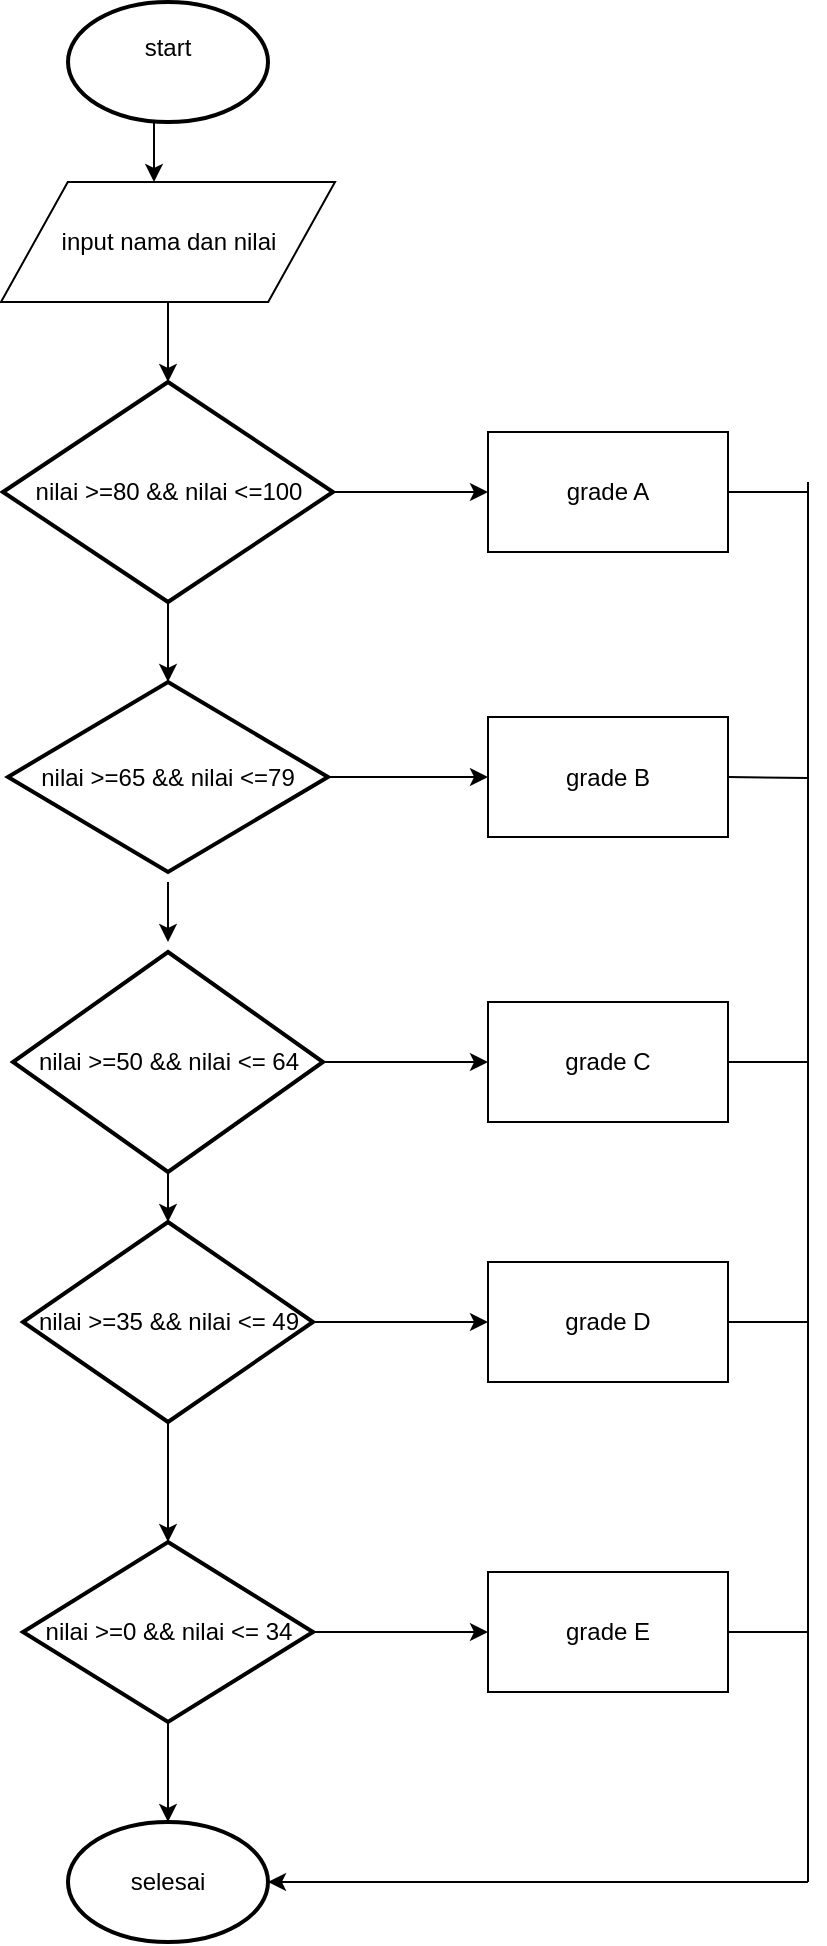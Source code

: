 <mxfile version="11.2.2" type="device" pages="1"><diagram id="LHieZW33ObX1gMl05bLh" name="Page-1"><mxGraphModel dx="868" dy="520" grid="1" gridSize="10" guides="1" tooltips="1" connect="1" arrows="1" fold="1" page="1" pageScale="1" pageWidth="850" pageHeight="1100" math="0" shadow="0"><root><mxCell id="0"/><mxCell id="1" parent="0"/><mxCell id="m47HypFHcZNDwoDgEsVN-2" value="&lt;div&gt;start&lt;/div&gt;&lt;div&gt;&lt;br&gt;&lt;/div&gt;" style="strokeWidth=2;html=1;shape=mxgraph.flowchart.start_1;whiteSpace=wrap;" vertex="1" parent="1"><mxGeometry x="350" y="20" width="100" height="60" as="geometry"/></mxCell><mxCell id="m47HypFHcZNDwoDgEsVN-5" value="" style="endArrow=classic;html=1;exitX=0.43;exitY=1;exitDx=0;exitDy=0;exitPerimeter=0;entryX=0.53;entryY=0;entryDx=0;entryDy=0;entryPerimeter=0;" edge="1" parent="1" source="m47HypFHcZNDwoDgEsVN-2"><mxGeometry width="50" height="50" relative="1" as="geometry"><mxPoint x="240" y="120" as="sourcePoint"/><mxPoint x="393" y="110" as="targetPoint"/></mxGeometry></mxCell><mxCell id="m47HypFHcZNDwoDgEsVN-6" value="nilai &amp;gt;=80 &amp;amp;&amp;amp; nilai &amp;lt;=100" style="strokeWidth=2;html=1;shape=mxgraph.flowchart.decision;whiteSpace=wrap;" vertex="1" parent="1"><mxGeometry x="317.5" y="210" width="165" height="110" as="geometry"/></mxCell><mxCell id="m47HypFHcZNDwoDgEsVN-8" value="nilai &amp;gt;=65 &amp;amp;&amp;amp; nilai &amp;lt;=79" style="strokeWidth=2;html=1;shape=mxgraph.flowchart.decision;whiteSpace=wrap;" vertex="1" parent="1"><mxGeometry x="320" y="360" width="160" height="95" as="geometry"/></mxCell><mxCell id="m47HypFHcZNDwoDgEsVN-9" value="nilai &amp;gt;=50 &amp;amp;&amp;amp; nilai &amp;lt;= 64" style="strokeWidth=2;html=1;shape=mxgraph.flowchart.decision;whiteSpace=wrap;" vertex="1" parent="1"><mxGeometry x="322.5" y="495" width="155" height="110" as="geometry"/></mxCell><mxCell id="m47HypFHcZNDwoDgEsVN-10" value="nilai &amp;gt;=35 &amp;amp;&amp;amp; nilai &amp;lt;= 49" style="strokeWidth=2;html=1;shape=mxgraph.flowchart.decision;whiteSpace=wrap;" vertex="1" parent="1"><mxGeometry x="327.5" y="630" width="145" height="100" as="geometry"/></mxCell><mxCell id="m47HypFHcZNDwoDgEsVN-11" value="nilai &amp;gt;=0 &amp;amp;&amp;amp; nilai &amp;lt;= 34" style="strokeWidth=2;html=1;shape=mxgraph.flowchart.decision;whiteSpace=wrap;" vertex="1" parent="1"><mxGeometry x="327.5" y="790" width="145" height="90" as="geometry"/></mxCell><mxCell id="m47HypFHcZNDwoDgEsVN-16" value="" style="endArrow=classic;html=1;" edge="1" parent="1"><mxGeometry width="50" height="50" relative="1" as="geometry"><mxPoint x="400" y="460" as="sourcePoint"/><mxPoint x="400" y="490" as="targetPoint"/></mxGeometry></mxCell><mxCell id="m47HypFHcZNDwoDgEsVN-17" value="" style="endArrow=classic;html=1;entryX=0.5;entryY=0;entryDx=0;entryDy=0;entryPerimeter=0;exitX=0.5;exitY=1;exitDx=0;exitDy=0;exitPerimeter=0;" edge="1" parent="1" source="m47HypFHcZNDwoDgEsVN-9" target="m47HypFHcZNDwoDgEsVN-10"><mxGeometry width="50" height="50" relative="1" as="geometry"><mxPoint x="320" y="650" as="sourcePoint"/><mxPoint x="370" y="600" as="targetPoint"/></mxGeometry></mxCell><mxCell id="m47HypFHcZNDwoDgEsVN-18" value="" style="endArrow=classic;html=1;entryX=0.5;entryY=0;entryDx=0;entryDy=0;entryPerimeter=0;exitX=0.5;exitY=1;exitDx=0;exitDy=0;exitPerimeter=0;" edge="1" parent="1" source="m47HypFHcZNDwoDgEsVN-10" target="m47HypFHcZNDwoDgEsVN-11"><mxGeometry width="50" height="50" relative="1" as="geometry"><mxPoint x="320" y="790" as="sourcePoint"/><mxPoint x="370" y="740" as="targetPoint"/></mxGeometry></mxCell><mxCell id="m47HypFHcZNDwoDgEsVN-19" value="grade A" style="rounded=0;whiteSpace=wrap;html=1;" vertex="1" parent="1"><mxGeometry x="560" y="235" width="120" height="60" as="geometry"/></mxCell><mxCell id="m47HypFHcZNDwoDgEsVN-20" value="grade B" style="rounded=0;whiteSpace=wrap;html=1;" vertex="1" parent="1"><mxGeometry x="560" y="377.5" width="120" height="60" as="geometry"/></mxCell><mxCell id="m47HypFHcZNDwoDgEsVN-21" value="grade C" style="rounded=0;whiteSpace=wrap;html=1;" vertex="1" parent="1"><mxGeometry x="560" y="520" width="120" height="60" as="geometry"/></mxCell><mxCell id="m47HypFHcZNDwoDgEsVN-22" value="grade D" style="rounded=0;whiteSpace=wrap;html=1;" vertex="1" parent="1"><mxGeometry x="560" y="650" width="120" height="60" as="geometry"/></mxCell><mxCell id="m47HypFHcZNDwoDgEsVN-23" value="grade E" style="rounded=0;whiteSpace=wrap;html=1;" vertex="1" parent="1"><mxGeometry x="560" y="805" width="120" height="60" as="geometry"/></mxCell><mxCell id="m47HypFHcZNDwoDgEsVN-24" value="" style="endArrow=classic;html=1;exitX=1;exitY=0.5;exitDx=0;exitDy=0;exitPerimeter=0;entryX=0;entryY=0.5;entryDx=0;entryDy=0;" edge="1" parent="1" source="m47HypFHcZNDwoDgEsVN-11" target="m47HypFHcZNDwoDgEsVN-23"><mxGeometry width="50" height="50" relative="1" as="geometry"><mxPoint x="520" y="850" as="sourcePoint"/><mxPoint x="570" y="800" as="targetPoint"/></mxGeometry></mxCell><mxCell id="m47HypFHcZNDwoDgEsVN-25" value="" style="endArrow=classic;html=1;exitX=1;exitY=0.5;exitDx=0;exitDy=0;exitPerimeter=0;entryX=0;entryY=0.5;entryDx=0;entryDy=0;" edge="1" parent="1" source="m47HypFHcZNDwoDgEsVN-10" target="m47HypFHcZNDwoDgEsVN-22"><mxGeometry width="50" height="50" relative="1" as="geometry"><mxPoint x="500" y="700" as="sourcePoint"/><mxPoint x="550" y="650" as="targetPoint"/></mxGeometry></mxCell><mxCell id="m47HypFHcZNDwoDgEsVN-26" value="" style="endArrow=classic;html=1;entryX=0;entryY=0.5;entryDx=0;entryDy=0;exitX=1;exitY=0.5;exitDx=0;exitDy=0;exitPerimeter=0;" edge="1" parent="1" source="m47HypFHcZNDwoDgEsVN-9" target="m47HypFHcZNDwoDgEsVN-21"><mxGeometry width="50" height="50" relative="1" as="geometry"><mxPoint x="320" y="950" as="sourcePoint"/><mxPoint x="370" y="900" as="targetPoint"/></mxGeometry></mxCell><mxCell id="m47HypFHcZNDwoDgEsVN-27" value="" style="endArrow=classic;html=1;entryX=0;entryY=0.5;entryDx=0;entryDy=0;exitX=1;exitY=0.5;exitDx=0;exitDy=0;exitPerimeter=0;" edge="1" parent="1" source="m47HypFHcZNDwoDgEsVN-8" target="m47HypFHcZNDwoDgEsVN-20"><mxGeometry width="50" height="50" relative="1" as="geometry"><mxPoint x="220" y="530" as="sourcePoint"/><mxPoint x="270" y="480" as="targetPoint"/></mxGeometry></mxCell><mxCell id="m47HypFHcZNDwoDgEsVN-28" value="" style="endArrow=classic;html=1;entryX=0;entryY=0.5;entryDx=0;entryDy=0;exitX=1;exitY=0.5;exitDx=0;exitDy=0;exitPerimeter=0;" edge="1" parent="1" source="m47HypFHcZNDwoDgEsVN-6" target="m47HypFHcZNDwoDgEsVN-19"><mxGeometry width="50" height="50" relative="1" as="geometry"><mxPoint x="480" y="340" as="sourcePoint"/><mxPoint x="530" y="290" as="targetPoint"/></mxGeometry></mxCell><mxCell id="m47HypFHcZNDwoDgEsVN-29" value="input nama dan nilai" style="shape=parallelogram;perimeter=parallelogramPerimeter;whiteSpace=wrap;html=1;" vertex="1" parent="1"><mxGeometry x="316.5" y="110" width="167" height="60" as="geometry"/></mxCell><mxCell id="m47HypFHcZNDwoDgEsVN-30" value="" style="endArrow=classic;html=1;entryX=0.5;entryY=0;entryDx=0;entryDy=0;entryPerimeter=0;exitX=0.5;exitY=1;exitDx=0;exitDy=0;" edge="1" parent="1" source="m47HypFHcZNDwoDgEsVN-29" target="m47HypFHcZNDwoDgEsVN-6"><mxGeometry width="50" height="50" relative="1" as="geometry"><mxPoint x="170" y="190" as="sourcePoint"/><mxPoint x="220" y="140" as="targetPoint"/></mxGeometry></mxCell><mxCell id="m47HypFHcZNDwoDgEsVN-32" value="selesai" style="strokeWidth=2;html=1;shape=mxgraph.flowchart.start_1;whiteSpace=wrap;" vertex="1" parent="1"><mxGeometry x="350" y="930" width="100" height="60" as="geometry"/></mxCell><mxCell id="m47HypFHcZNDwoDgEsVN-33" value="" style="endArrow=classic;html=1;entryX=0.5;entryY=0;entryDx=0;entryDy=0;entryPerimeter=0;exitX=0.5;exitY=1;exitDx=0;exitDy=0;exitPerimeter=0;" edge="1" parent="1" source="m47HypFHcZNDwoDgEsVN-11" target="m47HypFHcZNDwoDgEsVN-32"><mxGeometry width="50" height="50" relative="1" as="geometry"><mxPoint x="300" y="940" as="sourcePoint"/><mxPoint x="350" y="890" as="targetPoint"/></mxGeometry></mxCell><mxCell id="m47HypFHcZNDwoDgEsVN-34" value="" style="endArrow=none;html=1;exitX=1;exitY=0.5;exitDx=0;exitDy=0;" edge="1" parent="1" source="m47HypFHcZNDwoDgEsVN-23"><mxGeometry width="50" height="50" relative="1" as="geometry"><mxPoint x="770" y="890" as="sourcePoint"/><mxPoint x="720" y="835" as="targetPoint"/></mxGeometry></mxCell><mxCell id="m47HypFHcZNDwoDgEsVN-35" value="" style="endArrow=none;html=1;exitX=1;exitY=0.5;exitDx=0;exitDy=0;" edge="1" parent="1" source="m47HypFHcZNDwoDgEsVN-22"><mxGeometry width="50" height="50" relative="1" as="geometry"><mxPoint x="700" y="720" as="sourcePoint"/><mxPoint x="720" y="680" as="targetPoint"/></mxGeometry></mxCell><mxCell id="m47HypFHcZNDwoDgEsVN-36" value="" style="endArrow=none;html=1;exitX=1;exitY=0.5;exitDx=0;exitDy=0;" edge="1" parent="1" source="m47HypFHcZNDwoDgEsVN-21"><mxGeometry width="50" height="50" relative="1" as="geometry"><mxPoint x="730" y="610" as="sourcePoint"/><mxPoint x="720" y="550" as="targetPoint"/></mxGeometry></mxCell><mxCell id="m47HypFHcZNDwoDgEsVN-38" value="" style="endArrow=none;html=1;exitX=1;exitY=0.5;exitDx=0;exitDy=0;" edge="1" parent="1" source="m47HypFHcZNDwoDgEsVN-20"><mxGeometry width="50" height="50" relative="1" as="geometry"><mxPoint x="710" y="420" as="sourcePoint"/><mxPoint x="720" y="408" as="targetPoint"/></mxGeometry></mxCell><mxCell id="m47HypFHcZNDwoDgEsVN-39" value="" style="endArrow=none;html=1;exitX=1;exitY=0.5;exitDx=0;exitDy=0;" edge="1" parent="1" source="m47HypFHcZNDwoDgEsVN-19"><mxGeometry width="50" height="50" relative="1" as="geometry"><mxPoint x="710" y="300" as="sourcePoint"/><mxPoint x="720" y="265" as="targetPoint"/></mxGeometry></mxCell><mxCell id="m47HypFHcZNDwoDgEsVN-41" value="" style="endArrow=none;html=1;" edge="1" parent="1"><mxGeometry width="50" height="50" relative="1" as="geometry"><mxPoint x="720" y="260" as="sourcePoint"/><mxPoint x="720" y="960" as="targetPoint"/></mxGeometry></mxCell><mxCell id="m47HypFHcZNDwoDgEsVN-43" value="" style="endArrow=classic;html=1;entryX=1;entryY=0.5;entryDx=0;entryDy=0;entryPerimeter=0;" edge="1" parent="1" target="m47HypFHcZNDwoDgEsVN-32"><mxGeometry width="50" height="50" relative="1" as="geometry"><mxPoint x="720" y="960" as="sourcePoint"/><mxPoint x="550" y="950" as="targetPoint"/></mxGeometry></mxCell><mxCell id="m47HypFHcZNDwoDgEsVN-44" value="" style="endArrow=classic;html=1;exitX=0.5;exitY=1;exitDx=0;exitDy=0;exitPerimeter=0;entryX=0.5;entryY=0;entryDx=0;entryDy=0;entryPerimeter=0;" edge="1" parent="1" source="m47HypFHcZNDwoDgEsVN-6" target="m47HypFHcZNDwoDgEsVN-8"><mxGeometry width="50" height="50" relative="1" as="geometry"><mxPoint x="470" y="390" as="sourcePoint"/><mxPoint x="520" y="340" as="targetPoint"/></mxGeometry></mxCell></root></mxGraphModel></diagram></mxfile>